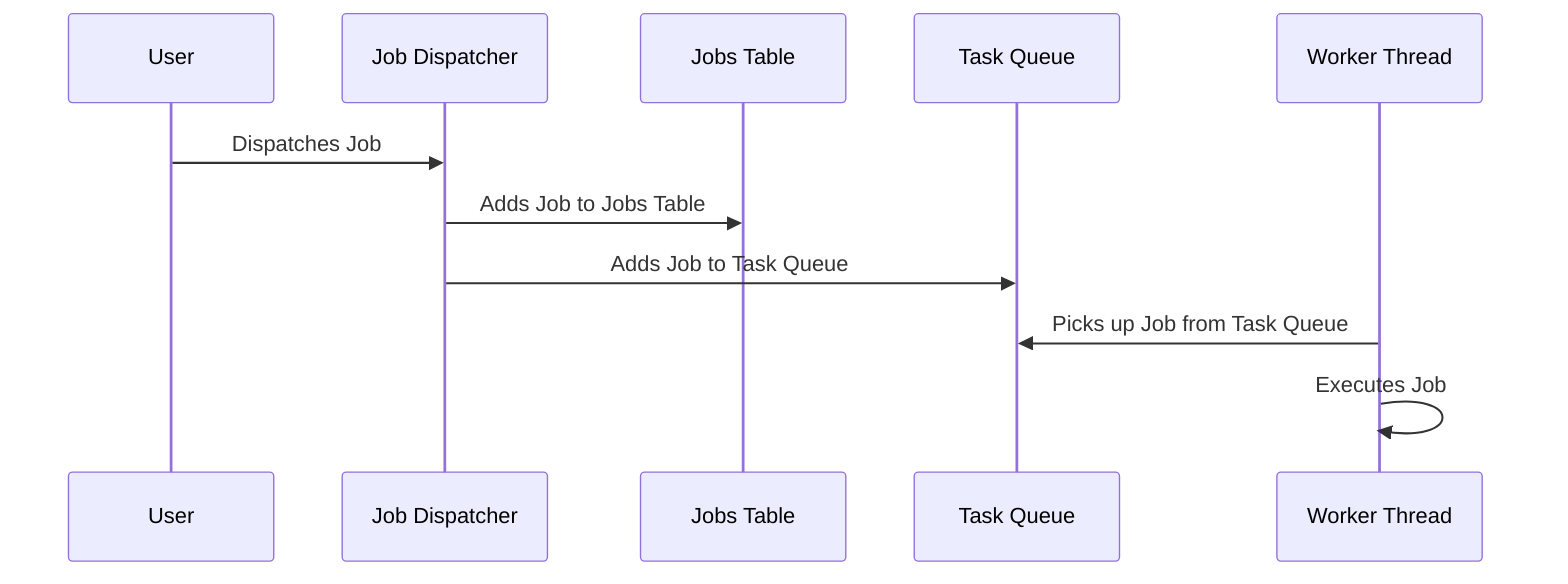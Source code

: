 sequenceDiagram
  participant U as User
  participant DJ as Job Dispatcher
  participant JT as Jobs Table
  participant TQ as Task Queue
  participant WT as Worker Thread
  U->>DJ: Dispatches Job
  DJ->>JT: Adds Job to Jobs Table
  DJ->>TQ: Adds Job to Task Queue
  WT->>TQ: Picks up Job from Task Queue
  WT->>WT: Executes Job
